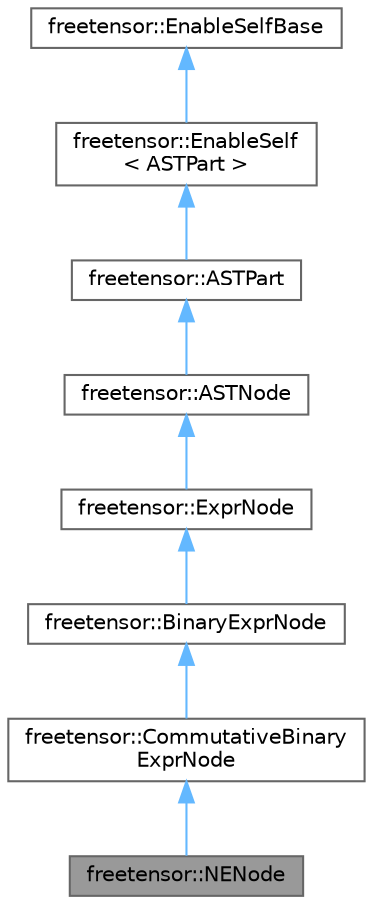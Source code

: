 digraph "freetensor::NENode"
{
 // LATEX_PDF_SIZE
  bgcolor="transparent";
  edge [fontname=Helvetica,fontsize=10,labelfontname=Helvetica,labelfontsize=10];
  node [fontname=Helvetica,fontsize=10,shape=box,height=0.2,width=0.4];
  Node1 [label="freetensor::NENode",height=0.2,width=0.4,color="gray40", fillcolor="grey60", style="filled", fontcolor="black",tooltip=" "];
  Node2 -> Node1 [dir="back",color="steelblue1",style="solid"];
  Node2 [label="freetensor::CommutativeBinary\lExprNode",height=0.2,width=0.4,color="gray40", fillcolor="white", style="filled",URL="$classfreetensor_1_1CommutativeBinaryExprNode.html",tooltip=" "];
  Node3 -> Node2 [dir="back",color="steelblue1",style="solid"];
  Node3 [label="freetensor::BinaryExprNode",height=0.2,width=0.4,color="gray40", fillcolor="white", style="filled",URL="$classfreetensor_1_1BinaryExprNode.html",tooltip=" "];
  Node4 -> Node3 [dir="back",color="steelblue1",style="solid"];
  Node4 [label="freetensor::ExprNode",height=0.2,width=0.4,color="gray40", fillcolor="white", style="filled",URL="$classfreetensor_1_1ExprNode.html",tooltip=" "];
  Node5 -> Node4 [dir="back",color="steelblue1",style="solid"];
  Node5 [label="freetensor::ASTNode",height=0.2,width=0.4,color="gray40", fillcolor="white", style="filled",URL="$classfreetensor_1_1ASTNode.html",tooltip=" "];
  Node6 -> Node5 [dir="back",color="steelblue1",style="solid"];
  Node6 [label="freetensor::ASTPart",height=0.2,width=0.4,color="gray40", fillcolor="white", style="filled",URL="$classfreetensor_1_1ASTPart.html",tooltip=" "];
  Node7 -> Node6 [dir="back",color="steelblue1",style="solid"];
  Node7 [label="freetensor::EnableSelf\l\< ASTPart \>",height=0.2,width=0.4,color="gray40", fillcolor="white", style="filled",URL="$classfreetensor_1_1EnableSelf.html",tooltip=" "];
  Node8 -> Node7 [dir="back",color="steelblue1",style="solid"];
  Node8 [label="freetensor::EnableSelfBase",height=0.2,width=0.4,color="gray40", fillcolor="white", style="filled",URL="$classfreetensor_1_1EnableSelfBase.html",tooltip=" "];
}
